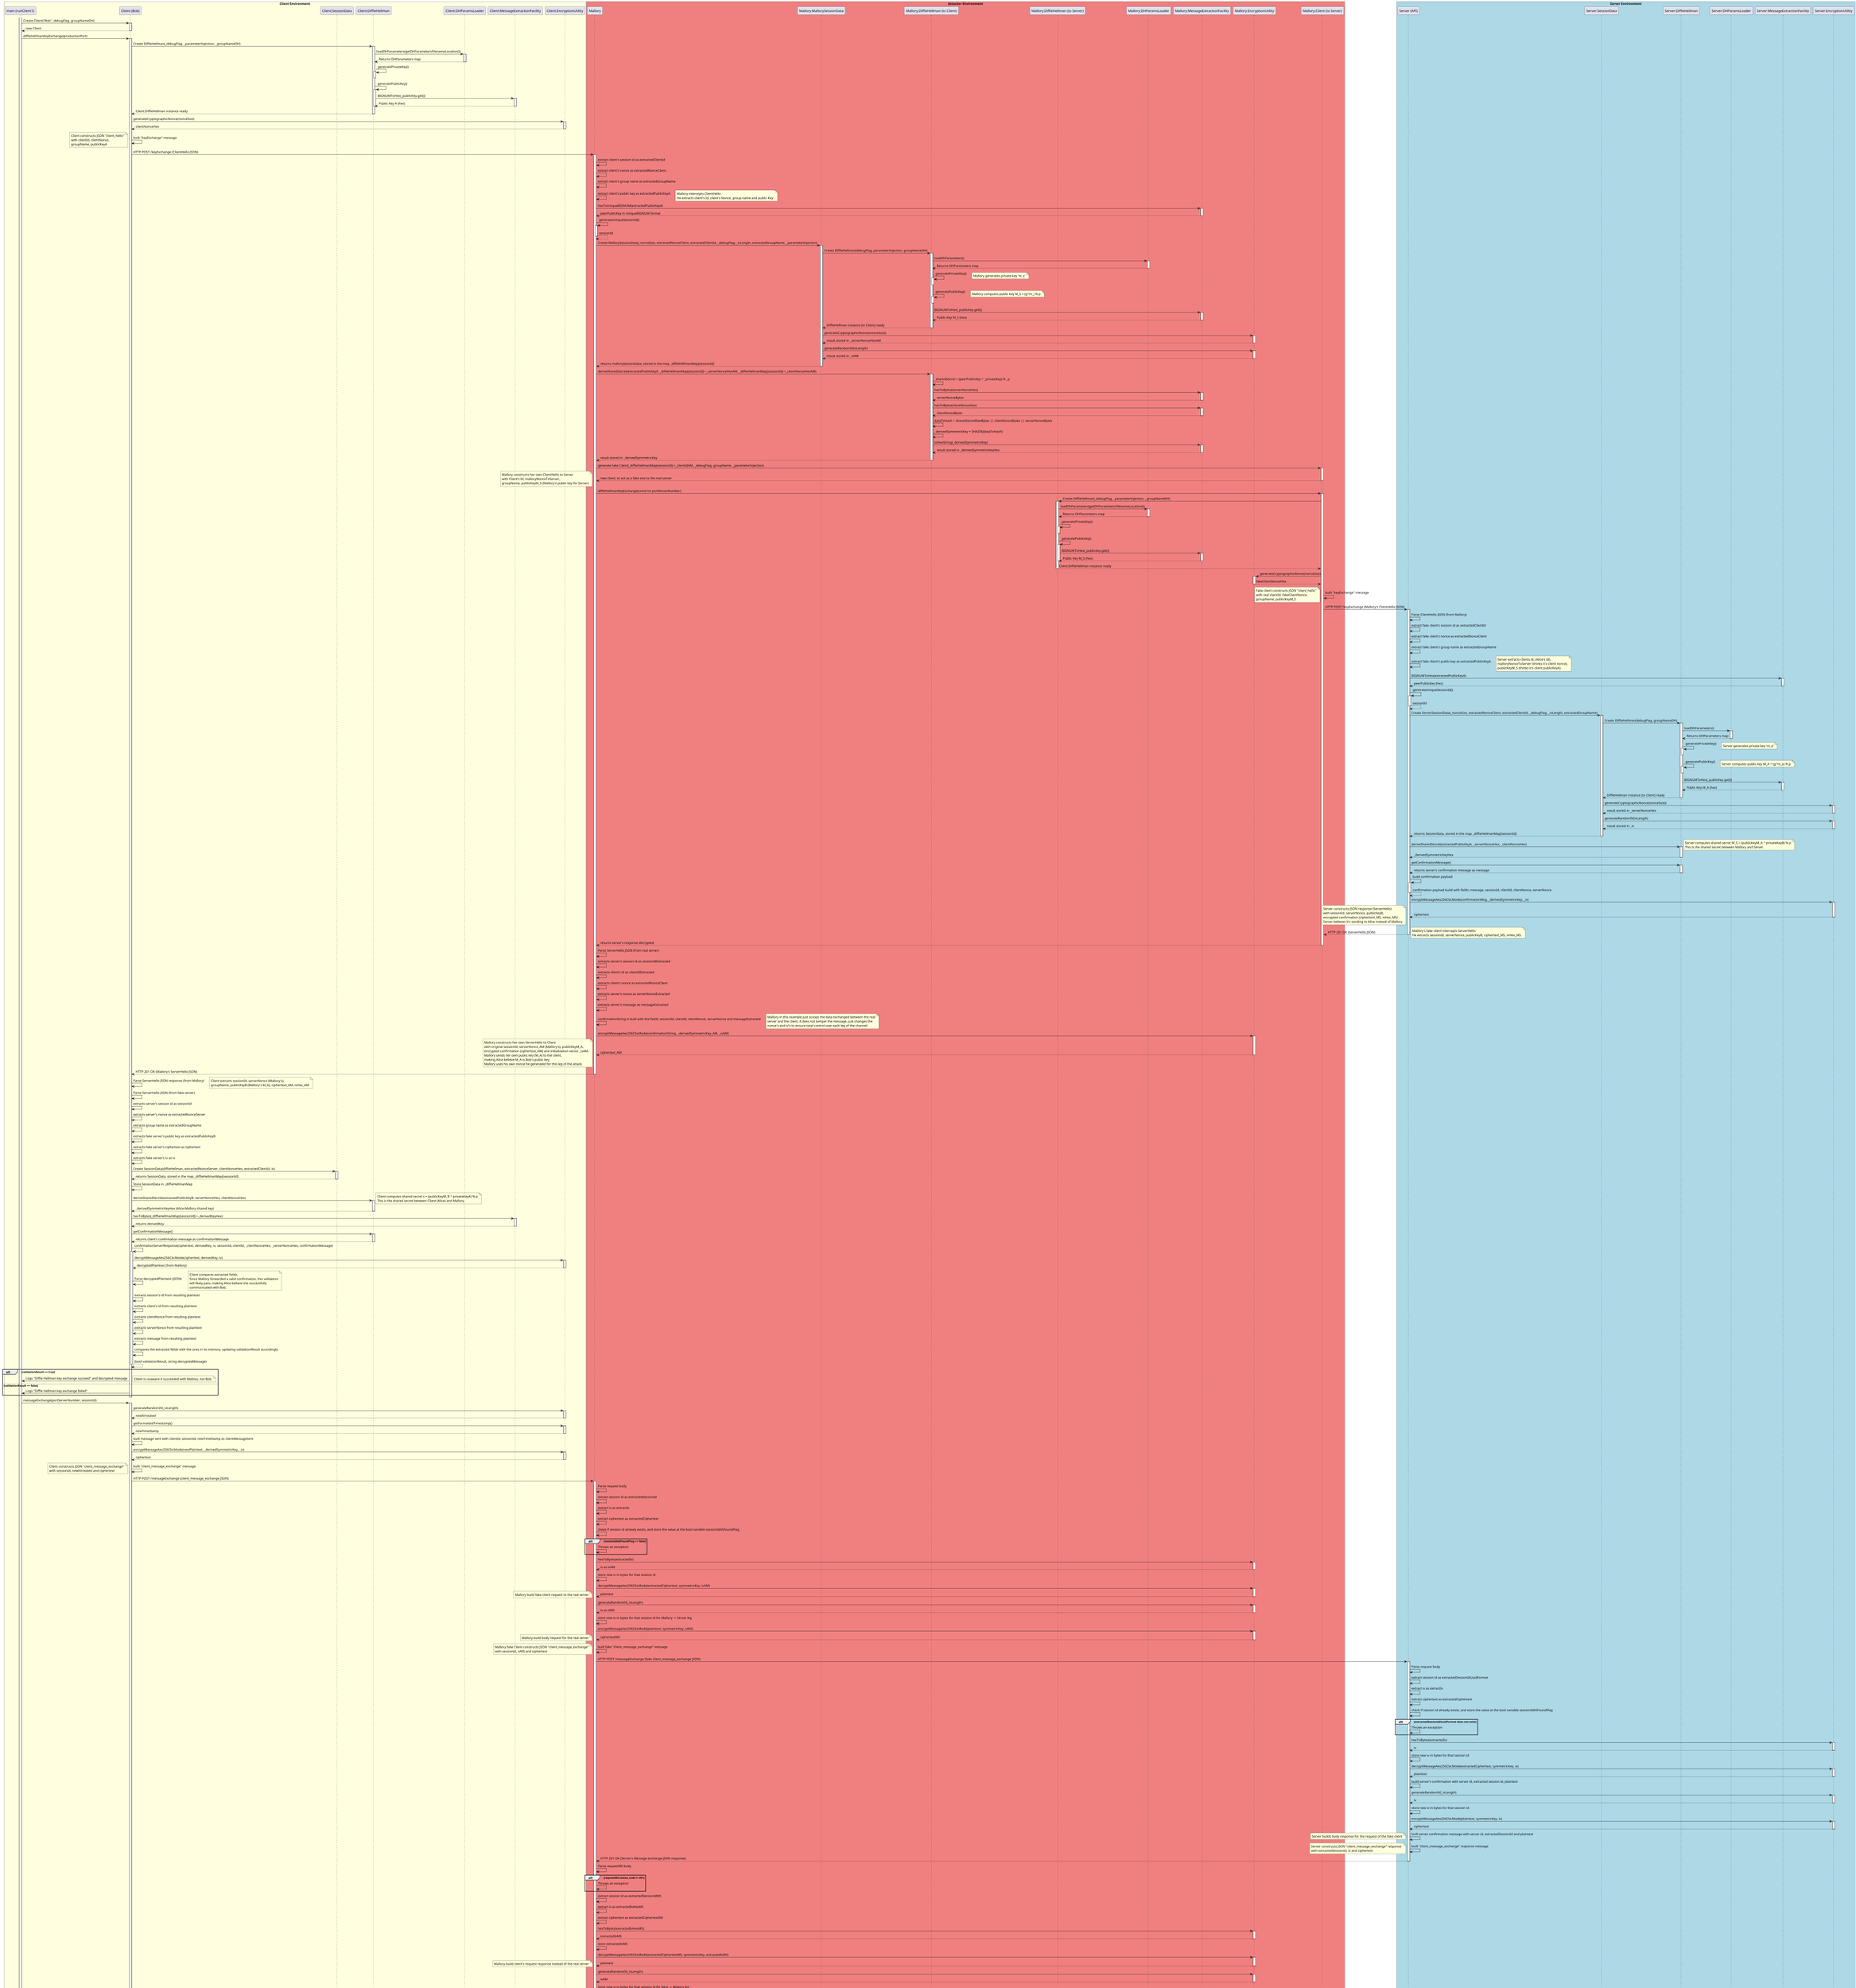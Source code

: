 "@startuml MITM_attack_sequence_diagram"
scale 0.5

box "Client Environment" #LightYellow
    participant "main (runClient1)" as Main
    participant "Client (Bob)" as Client
    participant "Client:SessionData" as ClientSessionData
    participant "Client:DiffieHellman" as ClientDH
    participant "Client:DHParamsLoader" as ClientDHLoader
    participant "Client:MessageExtractionFacility" as ClientMEF
    participant "Client:EncryptionUtility" as ClientEU
end box

box "Attacker Environment" #LightCoral
    participant "Mallory" as Mallory
    participant "Mallory:MallorySessionData" as MallorySessionData
    participant "Mallory:DiffieHellman (to Client)" as MalloryDHClient
    participant "Mallory:DiffieHellman (to Server)" as MalloryDHServer
    participant "Mallory:DHParamsLoader" as MalloryDHLoader
    participant "Mallory:MessageExtractionFacility" as MalloryMEF
    participant "Mallory:EncryptionUtility" as MalloryEU
    participant "Mallory:Client (to Server)" as MalloryFakeClient
end box

box "Server Environment" #LightBlue
    participant "Server (API)" as ServerAPI
    participant "Server:SessionData" as ServerSessionData
    participant "Server:DiffieHellman" as ServerDH
    participant "Server:DHParamsLoader" as ServerDHLoader
    participant "Server:MessageExtractionFacility" as ServerMEF
    participant "Server:EncryptionUtility" as ServerEU
end box

activate Main

Main -> Client : Create Client("Bob", debugFlag, groupNameDH)
activate Client
    Client --> Main : new Client
deactivate Client

Main -> Client : diffieHellmanKeyExchange(productionPort)
activate Client
    Client -> ClientDH : Create DiffieHellman(_debugFlag, _parameterInjection, _groupNameDH)
    activate ClientDH
        ClientDH -> ClientDHLoader : loadDhParameters(getDhParametersFilenameLocation())
        activate ClientDHLoader
            ClientDHLoader --> ClientDH : Returns DHParameters map
        deactivate ClientDHLoader
        
        ClientDH -> ClientDH : generatePrivateKey()
        activate ClientDH
        deactivate

        ClientDH -> ClientDH : generatePublicKey()
        activate ClientDH
            ClientDH -> ClientMEF : BIGNUMToHex(_publicKey.get())
            activate ClientMEF
                ClientMEF --> ClientDH : Public Key A (hex)
            deactivate ClientMEF
        deactivate ClientDH

        ClientDH --> Client : Client:DiffieHellman instance ready
    deactivate ClientDH

    Client -> ClientEU : generateCryptographicNonce(nonceSize)
    activate ClientEU
        ClientEU --> Client : clientNonceHex
    deactivate ClientEU

    Client -> Client : built "keyExchange" message
    note left
        Client constructs JSON "client_hello"
        with clientId, clientNonce,
        groupName, publicKeyA
    end note

    Client -> Mallory : HTTP POST /keyExchange (ClientHello JSON)
    activate Mallory

        Mallory -> Mallory : extract client's session id as extractedClientId
        Mallory -> Mallory : extract client's nonce as extractedNonceClient
        Mallory -> Mallory : extract client's group name as extractedGroupName
        Mallory -> Mallory : extract client's public key as extractedPublicKeyA
        note right
            Mallory intercepts ClientHello.
            He extracts client's Id, client's Nonce, group name and public Key.
        end note

        Mallory -> MalloryMEF : hexToUniqueBIGNUM(extractedPublicKeyA)
        activate MalloryMEF
            MalloryMEF --> Mallory : peerPublicKey in UniqueBIGNUM format
        deactivate MalloryMEF

        Mallory -> Mallory : generateUniqueSessionId()
        activate Mallory
            Mallory --> Mallory : sessionId
        deactivate Mallory

        Mallory -> MallorySessionData : Create MallorySessionData(_nonceSize, extractedNonceClient, extractedClientId, _debugFlag, _ivLength, extractedGroupName, _parameterInjection)
        activate MallorySessionData
            MallorySessionData -> MalloryDHClient : Create DiffieHellman(debugFlag, parameterInjection, groupNameDH)
            activate MalloryDHClient
                MalloryDHClient -> MalloryDHLoader : loadDhParameters()
                activate MalloryDHLoader
                    MalloryDHLoader --> MalloryDHClient : Returns DHParameters map
                deactivate MalloryDHLoader
                MalloryDHClient -> MalloryDHClient : generatePrivateKey()
                activate MalloryDHClient
                    note right
                        Mallory generates private key 'm_s'
                    end note
                deactivate MalloryDHClient
                MalloryDHClient -> MalloryDHClient : generatePublicKey()
                activate MalloryDHClient
                    note right
                        Mallory computes public key M_S = (g^m_) % p
                    end note
                deactivate MalloryDHClient
                MalloryDHClient -> MalloryMEF : BIGNUMToHex(_publicKey.get())
                activate MalloryMEF
                    MalloryMEF --> MalloryDHClient : Public Key M_S (hex)
                deactivate MalloryMEF
                MalloryDHClient --> MallorySessionData : DiffieHellman instance (to Client) ready
            deactivate MalloryDHClient

            MallorySessionData -> MalloryEU : generateCryptographicNonce(nonceSize))
            activate MalloryEU
                MalloryEU --> MallorySessionData : result stored in _serverNonceHexAM
            deactivate MalloryEU

            MallorySessionData -> MalloryEU : generateRandomIV(ivLength)
            activate MalloryEU
                MalloryEU --> MallorySessionData : result stored in _ivAM
            deactivate MalloryEU

            MallorySessionData --> Mallory : returns mallorySessionData, stored in the map _diffieHellmanMap[sessionId]
        deactivate MallorySessionData
        
        Mallory -> MalloryDHClient : deriveSharedSecret(extractedPublicKeyA, _diffieHellmanMap[sessionId]->_serverNonceHexAM, _diffieHellmanMap[sessionId]->_clientNonceHexAM)
        activate MalloryDHClient
            MalloryDHClient -> MalloryDHClient : _sharedSecret = (peerPublicKey ^ _privateKey) % _p
            
            MalloryDHClient -> MalloryMEF : hexToBytes(serverNonceHex)
            activate MalloryMEF
               MalloryMEF --> MalloryDHClient : serverNonceBytes
            deactivate MalloryMEF
            
            MalloryDHClient -> MalloryMEF : hexToBytes(clientNonceHex)
            activate MalloryMEF
               MalloryMEF --> MalloryDHClient : clientNonceBytes
            deactivate MalloryMEF
            MalloryDHClient -> MalloryDHClient : dataToHash = sharedSecretRawBytes || clientNonceBytes || serverNonceBytes
            MalloryDHClient -> MalloryDHClient : _derivedSymmetricKey = SHA256(dataToHash)
            MalloryDHClient -> MalloryMEF : toHexString(_derivedSymmetricKey)
            activate MalloryMEF
                MalloryMEF --> MalloryDHClient : result stored in _derivedSymmetricKeyHex
            deactivate MalloryMEF
            MalloryDHClient --> Mallory: result stored in _derivedSymmetricKey
        deactivate MalloryDHClient

        Mallory -> MalloryFakeClient : generate fake Client(_diffieHellmanMap[sessionId]->_clientIdAM, _debugFlag, groupName, _parameterInjection)
        activate MalloryFakeClient
            MalloryFakeClient --> Mallory : new client, to act as a fake one to the real server
        deactivate MalloryFakeClient

        note left
            Mallory constructs her own ClientHello to Server
            with Client's Id, malloryNonceToServer,
            groupName, publicKeyM_S (Mallory's public key for Server)
        end note

        Mallory -> MalloryFakeClient : diffieHellmanKeyExchange(const int portServerNumber)
        activate MalloryFakeClient

            MalloryFakeClient -> MalloryDHServer : Create DiffieHellman(_debugFlag, _parameterInjection, _groupNameDH)
            activate MalloryDHServer
                MalloryDHServer -> MalloryDHLoader : loadDhParameters(getDhParametersFilenameLocation())
                activate MalloryDHLoader
                    MalloryDHLoader --> MalloryDHServer : Returns DHParameters map
                deactivate MalloryDHLoader
                
                MalloryDHServer -> MalloryDHServer : generatePrivateKey()
                activate MalloryDHServer
                deactivate

                MalloryDHServer -> MalloryDHServer : generatePublicKey()
                activate MalloryDHServer
                    MalloryDHServer -> MalloryMEF : BIGNUMToHex(_publicKey.get())
                    activate MalloryMEF
                        MalloryMEF --> MalloryDHServer : Public Key M_S (hex)
                    deactivate MalloryMEF
                deactivate MalloryDHServer

                MalloryDHServer --> MalloryFakeClient : Client:DiffieHellman instance ready
            deactivate MalloryDHServer

            MalloryFakeClient -> MalloryEU : generateCryptographicNonce(nonceSize)
            activate MalloryEU
                MalloryEU --> MalloryFakeClient : fakeClientNonceHex
            deactivate MalloryEU

            MalloryFakeClient -> MalloryFakeClient : built "keyExchange" message
            note left
                Fake client constructs JSON "client_hello"
                with real clientId, fakeClientNonce,
                groupName, publicKeyM_S
            end note

            MalloryFakeClient -> ServerAPI : HTTP POST /keyExchange (Mallory's ClientHello JSON)
            activate ServerAPI

                ServerAPI -> ServerAPI : Parse ClientHello JSON (from Mallory)
                ServerAPI -> ServerAPI : extract fake client's session id as extractedClientId
                ServerAPI -> ServerAPI : extract fake client's nonce as extractedNonceClient
                ServerAPI -> ServerAPI : extract fake client's group name as extractedGroupName
                ServerAPI -> ServerAPI : extract fake client's public key as extractedPublicKeyA

                note right
                    Server extracts clients id, (Alice's Id),
                    malloryNonceToServer (thinks it's client nonce),
                    publicKeyM_S (thinks it's client publicKeyA).
                end note

                ServerAPI -> ServerMEF : BIGNUMToHex(extractedPublicKeyA)
                activate ServerMEF
                    ServerMEF --> ServerAPI : peerPublicKey (hex)
                deactivate ServerMEF

                ServerAPI -> ServerAPI : generateUniqueSessionId()
                activate ServerAPI
                    ServerAPI --> ServerAPI : sessionId
                deactivate ServerAPI

                ServerAPI -> ServerSessionData : Create ServerSessionData(_nonceSize, extractedNonceClient, extractedClientId, _debugFlag, _ivLength, extractedGroupName)
                activate ServerSessionData
                    ServerSessionData -> ServerDH : Create DiffieHellman(debugFlag, groupNameDH)
                    activate ServerDH
                        ServerDH -> ServerDHLoader : loadDhParameters()
                        activate ServerDHLoader
                            ServerDHLoader --> ServerDH : Returns DHParameters map
                        deactivate ServerDHLoader
                        ServerDH -> ServerDH : generatePrivateKey()
                        activate ServerDH
                            note right
                                Server generates private key 'm_a'
                            end note
                        deactivate ServerDH
                        ServerDH -> ServerDH : generatePublicKey()
                        activate ServerDH
                            note right
                                Server computes public key M_A = (g^m_a) % p
                            end note
                        deactivate ServerDH
                        ServerDH -> ServerMEF : BIGNUMToHex(_publicKey.get())
                        activate ServerMEF
                            ServerMEF --> ServerDH : Public Key M_A (hex)
                        deactivate ServerMEF
                        ServerDH --> ServerSessionData : DiffieHellman instance (to Client) ready
                    deactivate ServerDH

                    ServerSessionData -> ServerEU : generateCryptographicNonce(nonceSize))
                    activate ServerEU
                        ServerEU --> ServerSessionData : result stored in _serverNonceHex
                    deactivate ServerEU

                    ServerSessionData -> ServerEU : generateRandomIV(ivLength)
                    activate ServerEU
                        ServerEU --> ServerSessionData : result stored in _iv
                    deactivate ServerEU

                    ServerSessionData --> ServerAPI : returns SessionData, stored in the map _diffieHellmanMap[sessionId]
                deactivate ServerSessionData

                ServerAPI -> ServerDH : deriveSharedSecret(extractedPublicKeyA, _serverNonceHex, _clientNonceHex)
                activate ServerDH
                    note right
                        Server computes shared secret M_S = (publicKeyM_A ^ privateKeyB) % p
                        This is the shared secret between Mallory and Server.
                    end note
                    ServerDH --> ServerAPI : _derivedSymmetricKeyHex
                deactivate ServerDH

                ServerAPI -> ServerDH : getConfirmationMessage()
                activate ServerDH
                    ServerDH --> ServerAPI : returns server's confirmation message as message
                deactivate ServerDH

                ServerAPI -> ServerAPI : build confirmation payload
                activate ServerAPI
                    ServerAPI --> ServerAPI : confirmation payload build with fields: message, sessionId, clientId, clientNonce, serverNonce
                deactivate ServerAPI

                ServerAPI -> ServerEU : encryptMessageAes256CbcMode(confirmationMsg, _derivedSymmetricKey, _iv)
                activate ServerEU
                    ServerEU --> ServerAPI : ciphertext
                deactivate ServerEU

                note left
                    Server constructs JSON response (ServerHello)
                    with sessionId, serverNonce, publicKeyB,
                    encrypted confirmation (ciphertext_MS, ivHex_MS)
                    Server believes it's sending to Alice instead of Mallory
                end note

                ServerAPI --> MalloryFakeClient : HTTP 201 OK (ServerHello JSON)
            deactivate ServerAPI

            note right
                Mallory's fake client intercepts ServerHello.
                He extracts sessionId, serverNonce, publicKeyB, ciphertext_MS, ivHex_MS.
            end note

            MalloryFakeClient --> Mallory : returns server's response decrypted
        deactivate MalloryFakeClient

        Mallory -> Mallory : Parse ServerHello JSON (from real server)
        Mallory -> Mallory : extracts server's session id as sessionIdExtracted
        Mallory -> Mallory : extracts client's id as clientIdExtracted
        Mallory -> Mallory : extracts client's nonce as extractedNonceClient
        Mallory -> Mallory : extracts server's nonce as serverNonceExtracted
        Mallory -> Mallory : extracts server's message as messageExtracted

        Mallory -> Mallory : confirmationString is built with the fields: sessionId, clientId, clientNonce, serverNonce and messageExtracted
        note right
            Mallory in this example just scoops the data exchanged between the real
            server and the client, it does not tamper the message, just changes the
            nonce's and iv's to ensure total control over each leg of the channel.
        end note
        Mallory -> MalloryEU : encryptMessageAes256CbcMode(confirmationString, _derivedSymmetricKey_AM, _ivAM)
        activate MalloryEU
            MalloryEU --> Mallory : ciphertext_AM
        deactivate MalloryEU

        note left
            Mallory constructs her own ServerHello to Client
            with original sessionId, serverNonce_AM (Mallory's), publicKeyM_A,
            encrypted confirmation (ciphertext_AM) and initialization vector _ivAM.
            Mallory sends her own public key (M_A) to the client,
            making Alice believe M_A is Bob's public key.
            Mallory uses his own nonce he generated for this leg of the attack.
        end note

        Mallory --> Client : HTTP 201 OK (Mallory's ServerHello JSON)
    deactivate Mallory

    Client -> Client : Parse ServerHello JSON response (from Mallory)
    note right
        Client extracts sessionId, serverNonce (Mallory's),
        groupName, publicKeyB (Mallory's M_A), ciphertext_AM, ivHex_AM
    end note

    Client -> Client : Parse ServerHello JSON (from fake server)
    Client -> Client : extracts server's session id as sessionId
    Client -> Client : extracts server's nonce as extractedNonceServer
    Client -> Client : extracts group name as extractedGroupName
    Client -> Client : extracts fake server's public key as extractedPublicKeyB
    Client -> Client : extracts fake server's ciphertext as ciphertext
    Client -> Client : extracts fake server's iv as iv

    Client -> ClientSessionData : Create SessionData(diffieHellman, extractedNonceServer, clientNonceHex, extractedClientId, iv)
    activate ClientSessionData
        ClientSessionData --> Client : returns SessionData, stored in the map _diffieHellmanMap[sessionId]
    deactivate ClientSessionData

    Client -> Client : Store SessionData in _diffieHellmanMap
    Client -> ClientDH : deriveSharedSecret(extractedPublicKeyB, serverNonceHex, clientNonceHex)
    activate ClientDH
        note right
            Client computes shared secret s = (publicKeyM_B ^ privateKeyA) % p
            This is the shared secret between Client (Alice) and Mallory.
        end note
        ClientDH --> Client : _derivedSymmetricKeyHex (Alice-Mallory shared key)
    deactivate ClientDH

    Client -> ClientMEF : hexToBytes(_diffieHellmanMap[sessionId]->_derivedKeyHex)
    activate ClientMEF
        ClientMEF --> Client : returns derivedKey
    deactivate ClientMEF

    Client -> ClientDH : getConfirmationMessage()
    activate ClientDH
        ClientDH --> Client : returns client's confirmation message as confirmationMessage
    deactivate ClientDH

    Client -> Client : confirmationServerResponse(ciphertext, derivedKey, iv, sessionId, clientId, _clientNonceHex, _serverNonceHex, confirmationMessage)
    activate Client
        Client -> ClientEU : decryptMessageAes256CbcMode(ciphertext, derivedKey, iv)
        activate ClientEU
            ClientEU --> Client : decryptedPlaintext (from Mallory)
        deactivate ClientEU

        Client -> Client : Parse decryptedPlaintext (JSON)
        note right
            Client compares extracted fields.
            Since Mallory forwarded a valid confirmation, this validation
            will likely pass, making Alice believe she successfully 
            communicated with Bob.
        end note
        Client -> Client : extracts session's id from resulting plaintext
        Client -> Client : extracts client's id from resulting plaintext
        Client -> Client : extracts clientNonce from resulting plaintext
        Client -> Client : extracts serverNonce from resulting plaintext
        Client -> Client : extracts message from resulting plaintext
        Client -> Client : compares the extracted fields with the ones in its memory, updating validationResult accordingly

        Client --> Client : (bool validationResult, string decryptedMessage)
    deactivate Client

    alt validationResult == true
        Client -> Main : Logs "Diffie Hellman key exchange succeed" and decrypted message
        note right
            Client is unaware it succeeded with Mallory, not Bob.
        end note
    else validationResult == false
        Client -> Main : Logs "Diffie Hellman key exchange failed"
    end

deactivate Client

Main -> Client : messageExchange(portServerNumber, sessionId)

activate Client
    Client -> ClientEU : generateRandomIV(_ivLength)
    activate ClientEU
        ClientEU --> Client : newIVrotated
    deactivate ClientEU

    Client -> ClientEU : getFormattedTimestamp()
    activate ClientEU
        ClientEU --> Client : newTimeStamp
    deactivate ClientEU

    Client -> Client : built message sent with clientId, sessionId, newTimeStamp as clientMessageSent

    Client -> ClientEU : encryptMessageAes256CbcMode(newPlaintext, _derivedSymmetricKey, _iv)
    activate ClientEU
        ClientEU --> Client : ciphertext
    deactivate ClientEU

    Client -> Client: built "client_message_exchange" message
    note left
        Client constructs JSON "client_message_exchange"
        with sessionId, newIVrotated and ciphertext
    end note

    Client -> Mallory : HTTP POST /messageExchange (client_message_exchange JSON)
    activate Mallory
        Mallory -> Mallory : Parse request body
        Mallory -> Mallory : extract session id as extractedSessionId
        Mallory -> Mallory : extract iv as extractIv
        Mallory -> Mallory : extract ciphertext as extractedCiphertext

        Mallory -> Mallory : check if session id already exists, and store the value at the bool variable sessionIdASFoundFlag
        alt sessionIdASFoundFlag == false
            Mallory -> Mallory : Throws an exception
        end
        
        Mallory -> MalloryEU : hexToBytes(extractedIv)
        activate MalloryEU
            MalloryEU --> Mallory : iv as ivAM
        deactivate MalloryEU
        Mallory -> Mallory : store new iv in bytes for that session id

        Mallory -> MalloryEU : decryptMessageAes256CbcMode(extractedCiphertext, symmetricKey, ivAM)
        activate MalloryEU
            MalloryEU --> Mallory : plaintext
        deactivate MalloryEU
        
        note left
            Mallory build fake client request to the real server
        end note
        Mallory -> MalloryEU : generateRandomIV(_ivLength)
        activate MalloryEU
            MalloryEU --> Mallory : iv as ivMS
        deactivate MalloryEU
        Mallory -> Mallory : store new iv in bytes for that session id for Mallory -> Server leg

        Mallory -> MalloryEU : encryptMessageAes256CbcMode(plaintext, symmetricKey, ivMS)
        activate MalloryEU
            MalloryEU --> Mallory : ciphertextMS
        deactivate MalloryEU
        
        note left
            Mallory build body request for the real server
        end note

        Mallory -> Mallory : built fake "client_message_exchange" message
        note left
            Mallory fake Client constructs JSON "client_message_exchange"
            with sessionId, ivMS and ciphertext
        end note

        Mallory -> ServerAPI : HTTP POST /messageExchange (fake client_message_exchange JSON)
        
        activate ServerAPI
            ServerAPI -> ServerAPI : Parse request body
            ServerAPI -> ServerAPI : extract session id as extractedSessionIdUuidFormat
            ServerAPI -> ServerAPI : extract iv as extractIv
            ServerAPI -> ServerAPI : extract ciphertext as extractedCiphertext

            ServerAPI -> ServerAPI : check if session id already exists, and store the value at the bool variable sessionIdASFoundFlag
            alt extractedSessionIdUuidFormat does not exist
                ServerAPI -> ServerAPI : Throws an exception
            end 

            ServerAPI -> ServerEU : hexToBytes(extractedIv)
            activate ServerEU
                ServerEU --> ServerAPI : iv
            deactivate ServerEU
            ServerAPI -> ServerAPI : store new iv in bytes for that session id

            ServerAPI -> ServerEU : decryptMessageAes256CbcMode(extractedCiphertext, symmetricKey, iv)
            activate ServerEU
                ServerEU --> ServerAPI : plaintext
            deactivate ServerEU

            ServerAPI -> ServerAPI : build server's confirmation with server id, extracted session id, plaintext
            
            ServerAPI -> ServerEU : generateRandomIV(_ivLength)
            activate ServerEU
                ServerEU --> ServerAPI : iv
            deactivate ServerEU
    
            ServerAPI -> ServerAPI : store new iv in bytes for that session id
            
            ServerAPI -> ServerEU : encryptMessageAes256CbcMode(plaintext, symmetricKey, iv)
            activate ServerEU
                ServerEU --> ServerAPI : ciphertext
            deactivate ServerEU
                  
            ServerAPI -> ServerAPI : built server confirmation message with server id, extractedSessionId and plaintext

            note left
                Server builds body response for the request of the fake client
            end note

            ServerAPI -> ServerAPI : built "client_message_exchange" response message
            note left
                Server constructs JSON "client_message_exchange" response 
                with extractedSessionId, iv and ciphertext
            end note
            
            ServerAPI --> Mallory : HTTP 201 OK (Server's Message exchange JSON response)

        deactivate ServerAPI

        Mallory -> Mallory: Parse requestMS body
        alt requestMS.status_code != 201
            Mallory -> Mallory: Throws an exception
        end

        Mallory -> Mallory : extract session id as extractedSessionIdMS
        Mallory -> Mallory : extract iv as extractedIvHexMS
        Mallory -> Mallory : extract ciphertext as extractedCiphertextMS

        Mallory -> MalloryEU : hexToBytes(extractedIvHexMS)
        activate MalloryEU
            MalloryEU --> Mallory : extractedIvMS
        deactivate MalloryEU
        Mallory -> Mallory : store extractedIvMS

        Mallory -> MalloryEU : decryptMessageAes256CbcMode(extractedCiphertextMS, symmetricKey, extractedIvMS)
        activate MalloryEU
            MalloryEU --> Mallory : plaintext
        deactivate MalloryEU

        note left
            Mallory build client's request response instead of the real server
        end note
        
        Mallory -> MalloryEU : generateRandomIV(_ivLength)
        activate MalloryEU
            MalloryEU --> Mallory : ivAM
        deactivate MalloryEU
        Mallory -> Mallory : store new iv in bytes for that session id for Alice -> Mallory leg

        Mallory -> MalloryEU : encryptMessageAes256CbcMode(plaintext, symmetricKey, ivAM)
        activate MalloryEU
            MalloryEU --> Mallory : ciphertextAM
        deactivate MalloryEU

        Mallory -> Mallory : built fake server confirmation message with server id, extractedSessionIdMS and plaintext

        note left
            Server builds body response for the request of the fake client
        end note

        Mallory -> Mallory : built fake "client_message_exchange" response message
        note left
            Fake server constructs JSON "client_message_exchange" response 
            with extractedSessionIdMS, ivAM and ciphertextAM
        end note

        Mallory --> Client : HTTP 201 OK (Fake server's Message exchange JSON response)
    deactivate Mallory

    Client -> Client: Parse request body
    alt request.status_code != 201
        Client -> Client : Throws an exception
    end

    Client -> Client: extract session id as extractedSessionId
    Client -> Client: extract iv as extractedIvHex
    Client -> Client: extract ciphertext as extractedCiphertext

    Client -> ClientEU : hexToBytes(extractedIvHex)
    activate ClientEU
        ClientEU --> Client : extractedIv
    deactivate ClientEU
    Client -> Client : store extractedIv

    Client -> ClientEU : decryptMessageAes256CbcMode(extractedCiphertext, symmetricKey, extractedIv)
    activate ClientEU
        ClientEU --> Client : decryptedCiphertext
    deactivate ClientEU

    alt decryptedCiphertext.find(clientMessageSent) == true
        Note right of Client : Connection Test Result : Success (true)
    else
        Note right of Client : Connection Test Result : Failure (false)
        Client -> Client : Throws an exception
    end

    Client --> Main : connectionTestResult

deactivate Client

Main -> Main : Program ends
deactivate Main

@enduml